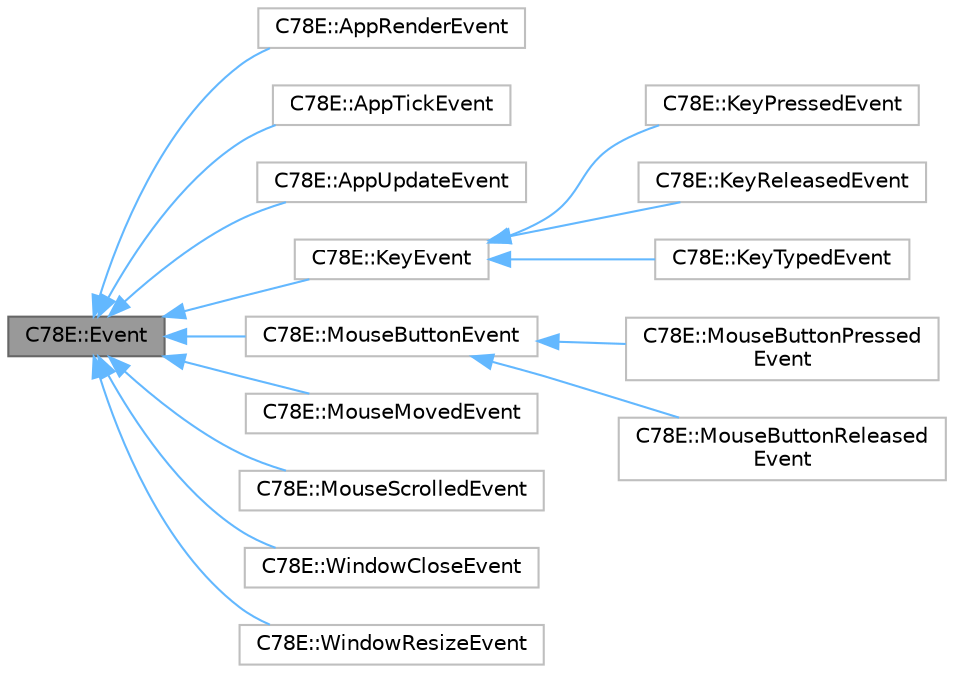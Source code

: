 digraph "C78E::Event"
{
 // LATEX_PDF_SIZE
  bgcolor="transparent";
  edge [fontname=Helvetica,fontsize=10,labelfontname=Helvetica,labelfontsize=10];
  node [fontname=Helvetica,fontsize=10,shape=box,height=0.2,width=0.4];
  rankdir="LR";
  Node1 [id="Node000001",label="C78E::Event",height=0.2,width=0.4,color="gray40", fillcolor="grey60", style="filled", fontcolor="black",tooltip=" "];
  Node1 -> Node2 [id="edge1_Node000001_Node000002",dir="back",color="steelblue1",style="solid",tooltip=" "];
  Node2 [id="Node000002",label="C78E::AppRenderEvent",height=0.2,width=0.4,color="grey75", fillcolor="white", style="filled",URL="$d4/dc4/class_c78_e_1_1_app_render_event.html",tooltip=" "];
  Node1 -> Node3 [id="edge2_Node000001_Node000003",dir="back",color="steelblue1",style="solid",tooltip=" "];
  Node3 [id="Node000003",label="C78E::AppTickEvent",height=0.2,width=0.4,color="grey75", fillcolor="white", style="filled",URL="$dc/df5/class_c78_e_1_1_app_tick_event.html",tooltip=" "];
  Node1 -> Node4 [id="edge3_Node000001_Node000004",dir="back",color="steelblue1",style="solid",tooltip=" "];
  Node4 [id="Node000004",label="C78E::AppUpdateEvent",height=0.2,width=0.4,color="grey75", fillcolor="white", style="filled",URL="$d9/d9e/class_c78_e_1_1_app_update_event.html",tooltip=" "];
  Node1 -> Node5 [id="edge4_Node000001_Node000005",dir="back",color="steelblue1",style="solid",tooltip=" "];
  Node5 [id="Node000005",label="C78E::KeyEvent",height=0.2,width=0.4,color="grey75", fillcolor="white", style="filled",URL="$d1/da3/class_c78_e_1_1_key_event.html",tooltip=" "];
  Node5 -> Node6 [id="edge5_Node000005_Node000006",dir="back",color="steelblue1",style="solid",tooltip=" "];
  Node6 [id="Node000006",label="C78E::KeyPressedEvent",height=0.2,width=0.4,color="grey75", fillcolor="white", style="filled",URL="$d8/dce/class_c78_e_1_1_key_pressed_event.html",tooltip=" "];
  Node5 -> Node7 [id="edge6_Node000005_Node000007",dir="back",color="steelblue1",style="solid",tooltip=" "];
  Node7 [id="Node000007",label="C78E::KeyReleasedEvent",height=0.2,width=0.4,color="grey75", fillcolor="white", style="filled",URL="$d6/d91/class_c78_e_1_1_key_released_event.html",tooltip=" "];
  Node5 -> Node8 [id="edge7_Node000005_Node000008",dir="back",color="steelblue1",style="solid",tooltip=" "];
  Node8 [id="Node000008",label="C78E::KeyTypedEvent",height=0.2,width=0.4,color="grey75", fillcolor="white", style="filled",URL="$d2/dba/class_c78_e_1_1_key_typed_event.html",tooltip=" "];
  Node1 -> Node9 [id="edge8_Node000001_Node000009",dir="back",color="steelblue1",style="solid",tooltip=" "];
  Node9 [id="Node000009",label="C78E::MouseButtonEvent",height=0.2,width=0.4,color="grey75", fillcolor="white", style="filled",URL="$dd/dd5/class_c78_e_1_1_mouse_button_event.html",tooltip=" "];
  Node9 -> Node10 [id="edge9_Node000009_Node000010",dir="back",color="steelblue1",style="solid",tooltip=" "];
  Node10 [id="Node000010",label="C78E::MouseButtonPressed\lEvent",height=0.2,width=0.4,color="grey75", fillcolor="white", style="filled",URL="$d5/d89/class_c78_e_1_1_mouse_button_pressed_event.html",tooltip=" "];
  Node9 -> Node11 [id="edge10_Node000009_Node000011",dir="back",color="steelblue1",style="solid",tooltip=" "];
  Node11 [id="Node000011",label="C78E::MouseButtonReleased\lEvent",height=0.2,width=0.4,color="grey75", fillcolor="white", style="filled",URL="$d6/dce/class_c78_e_1_1_mouse_button_released_event.html",tooltip=" "];
  Node1 -> Node12 [id="edge11_Node000001_Node000012",dir="back",color="steelblue1",style="solid",tooltip=" "];
  Node12 [id="Node000012",label="C78E::MouseMovedEvent",height=0.2,width=0.4,color="grey75", fillcolor="white", style="filled",URL="$d0/da7/class_c78_e_1_1_mouse_moved_event.html",tooltip=" "];
  Node1 -> Node13 [id="edge12_Node000001_Node000013",dir="back",color="steelblue1",style="solid",tooltip=" "];
  Node13 [id="Node000013",label="C78E::MouseScrolledEvent",height=0.2,width=0.4,color="grey75", fillcolor="white", style="filled",URL="$d9/d50/class_c78_e_1_1_mouse_scrolled_event.html",tooltip=" "];
  Node1 -> Node14 [id="edge13_Node000001_Node000014",dir="back",color="steelblue1",style="solid",tooltip=" "];
  Node14 [id="Node000014",label="C78E::WindowCloseEvent",height=0.2,width=0.4,color="grey75", fillcolor="white", style="filled",URL="$d8/da4/class_c78_e_1_1_window_close_event.html",tooltip=" "];
  Node1 -> Node15 [id="edge14_Node000001_Node000015",dir="back",color="steelblue1",style="solid",tooltip=" "];
  Node15 [id="Node000015",label="C78E::WindowResizeEvent",height=0.2,width=0.4,color="grey75", fillcolor="white", style="filled",URL="$d3/dd3/class_c78_e_1_1_window_resize_event.html",tooltip=" "];
}
